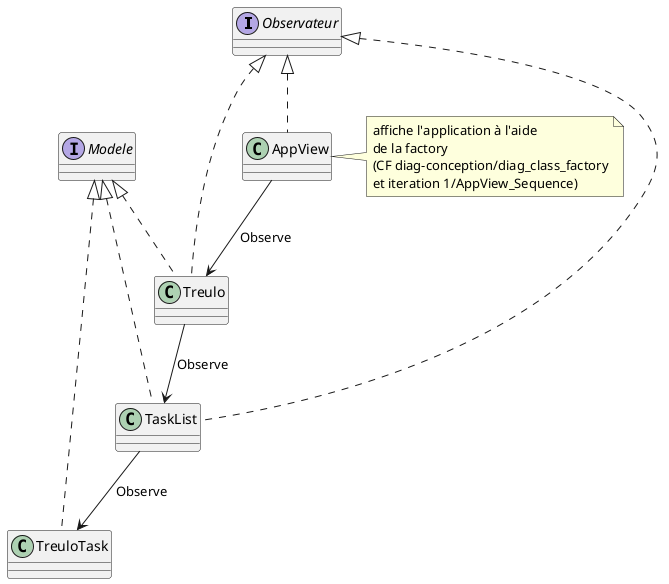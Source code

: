 @startuml

interface Observateur {}
interface Modele {}

class AppView implements Observateur{}
note right : affiche l'application à l'aide\nde la factory \n(CF diag-conception/diag_class_factory\net iteration 1/AppView_Sequence)

class Treulo implements Observateur, Modele{}

class TaskList implements Observateur, Modele{}

class TreuloTask implements Modele{}

AppView --> Treulo : Observe
Treulo --> TaskList : Observe
TaskList --> TreuloTask : Observe

@enduml